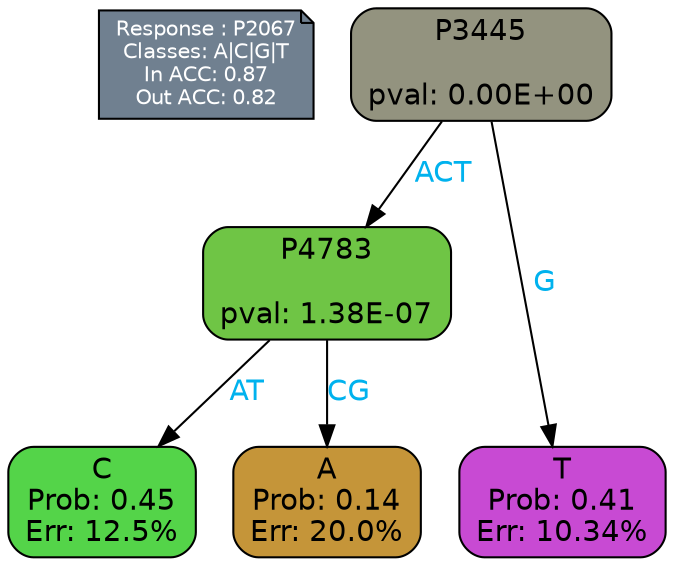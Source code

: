 digraph Tree {
node [shape=box, style="filled, rounded", color="black", fontname=helvetica] ;
graph [ranksep=equally, splines=polylines, bgcolor=transparent, dpi=600] ;
edge [fontname=helvetica] ;
LEGEND [label="Response : P2067
Classes: A|C|G|T
In ACC: 0.87
Out ACC: 0.82
",shape=note,align=left,style=filled,fillcolor="slategray",fontcolor="white",fontsize=10];1 [label="P3445

pval: 0.00E+00", fillcolor="#93937f"] ;
2 [label="P4783

pval: 1.38E-07", fillcolor="#6fc545"] ;
3 [label="C
Prob: 0.45
Err: 12.5%", fillcolor="#54d449"] ;
4 [label="A
Prob: 0.14
Err: 20.0%", fillcolor="#c59539"] ;
5 [label="T
Prob: 0.41
Err: 10.34%", fillcolor="#c84ad3"] ;
1 -> 2 [label="ACT",fontcolor=deepskyblue2] ;
1 -> 5 [label="G",fontcolor=deepskyblue2] ;
2 -> 3 [label="AT",fontcolor=deepskyblue2] ;
2 -> 4 [label="CG",fontcolor=deepskyblue2] ;
{rank = same; 3;4;5;}{rank = same; LEGEND;1;}}